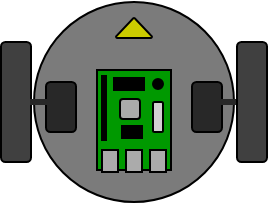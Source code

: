 <mxfile version="20.8.21" type="device"><diagram name="Sayfa -1" id="BFZghYJhx7fGaOWXxbf2"><mxGraphModel dx="388" dy="212" grid="1" gridSize="10" guides="1" tooltips="1" connect="1" arrows="1" fold="1" page="1" pageScale="1" pageWidth="827" pageHeight="1169" math="0" shadow="0"><root><mxCell id="0"/><mxCell id="1" parent="0"/><mxCell id="f5TbJLHsbXZjVDrReaLJ-1" value="" style="ellipse;whiteSpace=wrap;html=1;aspect=fixed;fillColor=#7b7b7b;" vertex="1" parent="1"><mxGeometry x="356" y="160" width="100" height="100" as="geometry"/></mxCell><mxCell id="f5TbJLHsbXZjVDrReaLJ-2" value="" style="rounded=1;whiteSpace=wrap;html=1;rotation=90;fillColor=#404040;" vertex="1" parent="1"><mxGeometry x="435" y="202.5" width="60" height="15" as="geometry"/></mxCell><mxCell id="f5TbJLHsbXZjVDrReaLJ-3" value="" style="rounded=1;whiteSpace=wrap;html=1;rotation=90;fillColor=#404040;" vertex="1" parent="1"><mxGeometry x="317" y="202.5" width="60" height="15" as="geometry"/></mxCell><mxCell id="f5TbJLHsbXZjVDrReaLJ-4" value="" style="strokeWidth=1;html=1;shape=mxgraph.flowchart.extract_or_measurement;whiteSpace=wrap;strokeColor=#000000;fillColor=#CCCC00;" vertex="1" parent="1"><mxGeometry x="397" y="168" width="18" height="10" as="geometry"/></mxCell><mxCell id="f5TbJLHsbXZjVDrReaLJ-6" value="" style="rounded=0;whiteSpace=wrap;html=1;strokeColor=#000000;fillColor=#009900;" vertex="1" parent="1"><mxGeometry x="387.5" y="194" width="37" height="50" as="geometry"/></mxCell><mxCell id="f5TbJLHsbXZjVDrReaLJ-8" value="" style="rounded=1;whiteSpace=wrap;html=1;strokeColor=#000000;fillColor=#282828;" vertex="1" parent="1"><mxGeometry x="362" y="200" width="15" height="25" as="geometry"/></mxCell><mxCell id="f5TbJLHsbXZjVDrReaLJ-9" value="" style="rounded=1;whiteSpace=wrap;html=1;strokeColor=#000000;fillColor=#282828;" vertex="1" parent="1"><mxGeometry x="435" y="200" width="15" height="25" as="geometry"/></mxCell><mxCell id="f5TbJLHsbXZjVDrReaLJ-13" value="" style="rounded=0;whiteSpace=wrap;html=1;strokeColor=none;strokeWidth=1;fillColor=#282828;" vertex="1" parent="1"><mxGeometry x="445" y="208.5" width="12" height="3" as="geometry"/></mxCell><mxCell id="f5TbJLHsbXZjVDrReaLJ-14" value="" style="rounded=0;whiteSpace=wrap;html=1;strokeColor=#000000;strokeWidth=1;fillColor=#000000;" vertex="1" parent="1"><mxGeometry x="390" y="197" width="2" height="32" as="geometry"/></mxCell><mxCell id="f5TbJLHsbXZjVDrReaLJ-15" value="" style="rounded=0;whiteSpace=wrap;html=1;strokeColor=#000000;strokeWidth=1;fillColor=#000000;" vertex="1" parent="1"><mxGeometry x="400" y="222" width="10" height="6" as="geometry"/></mxCell><mxCell id="f5TbJLHsbXZjVDrReaLJ-19" value="" style="rounded=0;whiteSpace=wrap;html=1;strokeColor=#000000;strokeWidth=1;fillColor=#ababab;" vertex="1" parent="1"><mxGeometry x="390" y="234" width="8" height="11" as="geometry"/></mxCell><mxCell id="f5TbJLHsbXZjVDrReaLJ-20" value="" style="rounded=0;whiteSpace=wrap;html=1;strokeColor=#000000;strokeWidth=1;fillColor=#ababab;" vertex="1" parent="1"><mxGeometry x="402" y="234" width="8" height="11" as="geometry"/></mxCell><mxCell id="f5TbJLHsbXZjVDrReaLJ-21" value="" style="rounded=0;whiteSpace=wrap;html=1;strokeColor=#000000;strokeWidth=1;fillColor=#ababab;" vertex="1" parent="1"><mxGeometry x="414" y="234" width="8" height="11" as="geometry"/></mxCell><mxCell id="f5TbJLHsbXZjVDrReaLJ-22" value="" style="rounded=1;whiteSpace=wrap;html=1;strokeColor=#000000;strokeWidth=1;fillColor=#ababab;" vertex="1" parent="1"><mxGeometry x="399" y="208.5" width="10" height="10" as="geometry"/></mxCell><mxCell id="f5TbJLHsbXZjVDrReaLJ-25" value="" style="ellipse;whiteSpace=wrap;html=1;aspect=fixed;strokeColor=#000000;strokeWidth=1;fillColor=#000000;" vertex="1" parent="1"><mxGeometry x="415.5" y="198.5" width="5" height="5" as="geometry"/></mxCell><mxCell id="f5TbJLHsbXZjVDrReaLJ-26" value="" style="rounded=0;whiteSpace=wrap;html=1;strokeColor=#000000;strokeWidth=1;fillColor=#000000;" vertex="1" parent="1"><mxGeometry x="396" y="198" width="15" height="6" as="geometry"/></mxCell><mxCell id="f5TbJLHsbXZjVDrReaLJ-27" value="" style="rounded=1;whiteSpace=wrap;html=1;strokeWidth=1;fillColor=#d1d1d1;" vertex="1" parent="1"><mxGeometry x="415.5" y="210" width="5" height="15" as="geometry"/></mxCell><mxCell id="f5TbJLHsbXZjVDrReaLJ-28" value="" style="rounded=0;whiteSpace=wrap;html=1;strokeColor=none;strokeWidth=1;fillColor=#282828;" vertex="1" parent="1"><mxGeometry x="354" y="208.5" width="12" height="3" as="geometry"/></mxCell></root></mxGraphModel></diagram></mxfile>